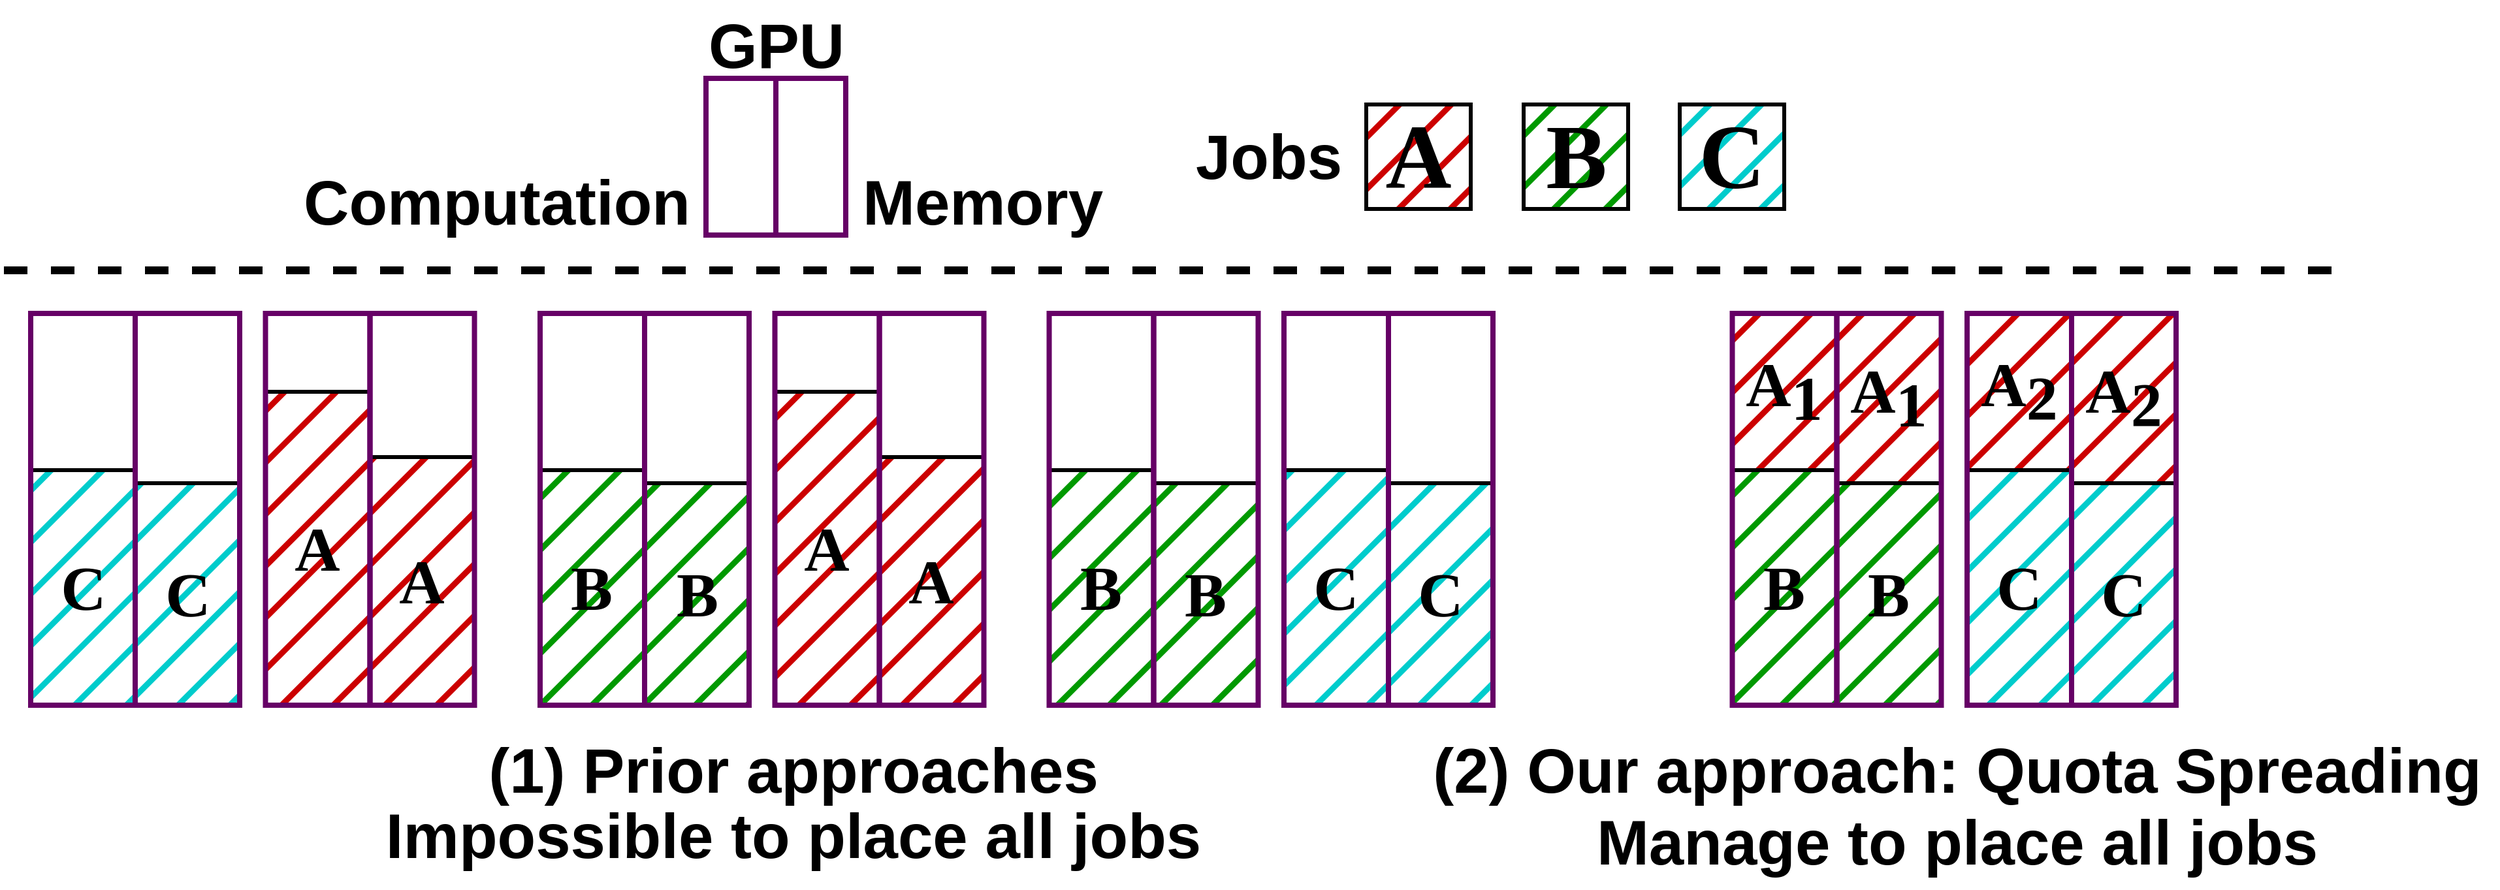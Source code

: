 <mxfile version="20.2.3" type="device"><diagram id="xJNNfhWkf0cwD8vP5buT" name="第 1 页"><mxGraphModel dx="1814" dy="1893" grid="1" gridSize="10" guides="1" tooltips="1" connect="1" arrows="1" fold="1" page="1" pageScale="1" pageWidth="827" pageHeight="1169" math="0" shadow="0"><root><mxCell id="0"/><mxCell id="1" parent="0"/><mxCell id="_TA8JPhYaa3A-LEilQ8c-11" value="&lt;font style=&quot;font-size: 48px;&quot;&gt;B&lt;/font&gt;" style="rounded=0;whiteSpace=wrap;html=1;strokeWidth=3;fillColor=#009900;fontColor=#000000;strokeColor=default;fillStyle=hatch;container=0;fontStyle=1;fontFamily=Arail;fontSize=48;gradientColor=none;" parent="1" vertex="1"><mxGeometry x="300.5" y="130" width="80" height="170" as="geometry"/></mxCell><mxCell id="_A11aGWJ0entV2lGWO5g-129" value="&lt;font style=&quot;font-size: 48px;&quot;&gt;C&lt;/font&gt;" style="rounded=0;whiteSpace=wrap;html=1;strokeWidth=3;fillColor=#00CCCC;fontColor=#000000;strokeColor=default;fillStyle=hatch;container=0;fontStyle=1;fontFamily=Arail;fontSize=48;gradientColor=none;" parent="1" vertex="1"><mxGeometry x="-89.5" y="130" width="80" height="170" as="geometry"/></mxCell><mxCell id="_A11aGWJ0entV2lGWO5g-128" value="&lt;font style=&quot;font-size: 48px;&quot;&gt;C&lt;/font&gt;" style="rounded=0;whiteSpace=wrap;html=1;strokeWidth=3;fillColor=#00CCCC;fontColor=#000000;strokeColor=default;fillStyle=hatch;container=0;fontStyle=1;fontFamily=Arail;fontSize=48;gradientColor=none;" parent="1" vertex="1"><mxGeometry x="-169.5" y="120" width="80" height="180" as="geometry"/></mxCell><mxCell id="_A11aGWJ0entV2lGWO5g-85" value="&lt;font style=&quot;font-size: 48px;&quot;&gt;A&lt;/font&gt;" style="rounded=0;whiteSpace=wrap;html=1;strokeWidth=3;fillColor=#CC0000;fontColor=#000000;strokeColor=default;fillStyle=hatch;container=0;fontStyle=1;fontFamily=Arail;fontSize=48;gradientColor=none;" parent="1" vertex="1"><mxGeometry x="10.25" y="60" width="80" height="240" as="geometry"/></mxCell><mxCell id="_A11aGWJ0entV2lGWO5g-86" value="&lt;font style=&quot;font-size: 48px;&quot;&gt;A&lt;/font&gt;" style="rounded=0;whiteSpace=wrap;html=1;strokeWidth=3;fillColor=#CC0000;fontColor=#000000;strokeColor=default;fillStyle=hatch;container=0;fontStyle=1;fontFamily=Arail;fontSize=48;gradientColor=none;" parent="1" vertex="1"><mxGeometry x="90.25" y="110" width="80" height="190" as="geometry"/></mxCell><mxCell id="_TA8JPhYaa3A-LEilQ8c-15" value="&lt;font style=&quot;font-size: 48px;&quot;&gt;A&lt;/font&gt;" style="rounded=0;whiteSpace=wrap;html=1;strokeWidth=3;fillColor=#CC0000;fontColor=#000000;strokeColor=default;fillStyle=hatch;container=0;fontStyle=1;fontFamily=Arail;fontSize=48;gradientColor=none;" parent="1" vertex="1"><mxGeometry x="480.25" y="110" width="80" height="190" as="geometry"/></mxCell><mxCell id="_TA8JPhYaa3A-LEilQ8c-14" value="&lt;font style=&quot;font-size: 48px;&quot;&gt;A&lt;/font&gt;" style="rounded=0;whiteSpace=wrap;html=1;strokeWidth=3;fillColor=#CC0000;fontColor=#000000;strokeColor=default;fillStyle=hatch;container=0;fontStyle=1;fontFamily=Arail;fontSize=48;gradientColor=none;" parent="1" vertex="1"><mxGeometry x="400.25" y="60" width="80" height="240" as="geometry"/></mxCell><mxCell id="_TA8JPhYaa3A-LEilQ8c-10" value="&lt;font style=&quot;font-size: 48px;&quot;&gt;B&lt;/font&gt;" style="rounded=0;whiteSpace=wrap;html=1;strokeWidth=3;fillColor=#009900;fontColor=#000000;strokeColor=default;fillStyle=hatch;container=0;fontStyle=1;fontFamily=Arail;fontSize=48;gradientColor=none;" parent="1" vertex="1"><mxGeometry x="220" y="120" width="80" height="180" as="geometry"/></mxCell><mxCell id="_TA8JPhYaa3A-LEilQ8c-25" value="&lt;font style=&quot;font-size: 48px;&quot;&gt;B&lt;/font&gt;" style="rounded=0;whiteSpace=wrap;html=1;strokeWidth=3;fillColor=#009900;fontColor=#000000;strokeColor=default;fillStyle=hatch;container=0;fontStyle=1;fontFamily=Arail;fontSize=48;gradientColor=none;" parent="1" vertex="1"><mxGeometry x="690.25" y="130" width="80" height="170" as="geometry"/></mxCell><mxCell id="_TA8JPhYaa3A-LEilQ8c-24" value="&lt;font style=&quot;font-size: 48px;&quot;&gt;B&lt;/font&gt;" style="rounded=0;whiteSpace=wrap;html=1;strokeWidth=3;fillColor=#009900;fontColor=#000000;strokeColor=default;fillStyle=hatch;container=0;fontStyle=1;fontFamily=Arail;fontSize=48;gradientColor=none;" parent="1" vertex="1"><mxGeometry x="610" y="120" width="80" height="180" as="geometry"/></mxCell><mxCell id="_TA8JPhYaa3A-LEilQ8c-39" value="&lt;font style=&quot;font-size: 48px;&quot;&gt;C&lt;/font&gt;" style="rounded=0;whiteSpace=wrap;html=1;strokeWidth=3;fillColor=#00CCCC;fontColor=#000000;strokeColor=default;fillStyle=hatch;container=0;fontStyle=1;fontFamily=Arail;fontSize=48;gradientColor=none;" parent="1" vertex="1"><mxGeometry x="870" y="130" width="80" height="170" as="geometry"/></mxCell><mxCell id="_TA8JPhYaa3A-LEilQ8c-18" value="&lt;font style=&quot;font-size: 48px;&quot;&gt;C&lt;/font&gt;" style="rounded=0;whiteSpace=wrap;html=1;strokeWidth=3;fillColor=#00CCCC;fontColor=#000000;strokeColor=default;fillStyle=hatch;container=0;fontStyle=1;fontFamily=Arail;fontSize=48;gradientColor=none;" parent="1" vertex="1"><mxGeometry x="790" y="120" width="80" height="180" as="geometry"/></mxCell><mxCell id="_TA8JPhYaa3A-LEilQ8c-29" value="&lt;font style=&quot;font-size: 48px;&quot;&gt;C&lt;/font&gt;" style="rounded=0;whiteSpace=wrap;html=1;strokeWidth=3;fillColor=#00CCCC;fontColor=#000000;strokeColor=default;fillStyle=hatch;container=0;fontStyle=1;fontFamily=Arail;fontSize=48;gradientColor=none;" parent="1" vertex="1"><mxGeometry x="1313" y="120" width="80" height="180" as="geometry"/></mxCell><mxCell id="_TA8JPhYaa3A-LEilQ8c-36" value="&lt;font style=&quot;font-size: 48px;&quot;&gt;A&lt;sub style=&quot;font-size: 48px;&quot;&gt;2&lt;/sub&gt;&lt;/font&gt;" style="rounded=0;whiteSpace=wrap;html=1;strokeWidth=3;fillColor=#CC0000;fontColor=#000000;strokeColor=default;fillStyle=hatch;container=0;fontStyle=1;fontFamily=Arail;fontSize=48;gradientColor=none;" parent="1" vertex="1"><mxGeometry x="1313" width="80" height="120" as="geometry"/></mxCell><mxCell id="_TA8JPhYaa3A-LEilQ8c-32" value="&lt;font style=&quot;font-size: 48px;&quot;&gt;B&lt;/font&gt;" style="rounded=0;whiteSpace=wrap;html=1;strokeWidth=3;fillColor=#009900;fontColor=#000000;strokeColor=default;fillStyle=hatch;container=0;fontStyle=1;fontFamily=Arail;fontSize=48;gradientColor=none;" parent="1" vertex="1"><mxGeometry x="1133" y="120" width="80" height="180" as="geometry"/></mxCell><mxCell id="_TA8JPhYaa3A-LEilQ8c-35" value="&lt;font style=&quot;font-size: 48px;&quot;&gt;A&lt;sub style=&quot;font-size: 48px;&quot;&gt;1&lt;/sub&gt;&lt;/font&gt;" style="rounded=0;whiteSpace=wrap;html=1;strokeWidth=3;fillColor=#CC0000;fontColor=#000000;strokeColor=default;fillStyle=hatch;container=0;fontStyle=1;fontFamily=Arail;fontSize=48;gradientColor=none;" parent="1" vertex="1"><mxGeometry x="1133" width="80" height="120" as="geometry"/></mxCell><mxCell id="_TA8JPhYaa3A-LEilQ8c-37" value="&lt;font style=&quot;font-size: 48px;&quot;&gt;A&lt;sub style=&quot;font-size: 48px;&quot;&gt;1&lt;/sub&gt;&lt;/font&gt;" style="rounded=0;whiteSpace=wrap;html=1;strokeWidth=3;fillColor=#CC0000;fontColor=#000000;strokeColor=default;fillStyle=hatch;container=0;fontStyle=1;fontFamily=Arail;fontSize=48;gradientColor=none;" parent="1" vertex="1"><mxGeometry x="1213" width="80" height="130" as="geometry"/></mxCell><mxCell id="_TA8JPhYaa3A-LEilQ8c-33" value="&lt;font style=&quot;font-size: 48px;&quot;&gt;B&lt;/font&gt;" style="rounded=0;whiteSpace=wrap;html=1;strokeWidth=3;fillColor=#009900;fontColor=#000000;strokeColor=default;fillStyle=hatch;container=0;fontStyle=1;fontFamily=Arail;fontSize=48;gradientColor=none;" parent="1" vertex="1"><mxGeometry x="1213" y="130" width="80" height="170" as="geometry"/></mxCell><mxCell id="_TA8JPhYaa3A-LEilQ8c-38" value="&lt;font style=&quot;font-size: 48px;&quot;&gt;A&lt;sub style=&quot;font-size: 48px;&quot;&gt;2&lt;/sub&gt;&lt;/font&gt;" style="rounded=0;whiteSpace=wrap;html=1;strokeWidth=3;fillColor=#CC0000;fontColor=#000000;strokeColor=default;fillStyle=hatch;container=0;fontStyle=1;fontFamily=Arail;fontSize=48;gradientColor=none;" parent="1" vertex="1"><mxGeometry x="1393" width="80" height="130" as="geometry"/></mxCell><mxCell id="_TA8JPhYaa3A-LEilQ8c-30" value="&lt;font style=&quot;font-size: 48px;&quot;&gt;C&lt;/font&gt;" style="rounded=0;whiteSpace=wrap;html=1;strokeWidth=3;fillColor=#00CCCC;fontColor=#000000;strokeColor=default;fillStyle=hatch;container=0;fontStyle=1;fontFamily=Arail;fontSize=48;gradientColor=none;" parent="1" vertex="1"><mxGeometry x="1393" y="130" width="80" height="170" as="geometry"/></mxCell><mxCell id="_TA8JPhYaa3A-LEilQ8c-27" value="" style="rounded=0;whiteSpace=wrap;html=1;strokeWidth=4;fillColor=none;strokeColor=#660066;" parent="1" vertex="1"><mxGeometry x="1213.25" width="80" height="300" as="geometry"/></mxCell><mxCell id="_TA8JPhYaa3A-LEilQ8c-26" value="" style="rounded=0;whiteSpace=wrap;html=1;strokeWidth=4;fillColor=none;strokeColor=#660066;" parent="1" vertex="1"><mxGeometry x="1313" width="80" height="300" as="geometry"/></mxCell><mxCell id="_TA8JPhYaa3A-LEilQ8c-28" value="" style="rounded=0;whiteSpace=wrap;html=1;strokeWidth=4;fillColor=none;strokeColor=#660066;" parent="1" vertex="1"><mxGeometry x="1133.25" width="80" height="300" as="geometry"/></mxCell><mxCell id="_TA8JPhYaa3A-LEilQ8c-20" value="" style="rounded=0;whiteSpace=wrap;html=1;strokeWidth=4;fillColor=none;strokeColor=#660066;" parent="1" vertex="1"><mxGeometry x="870" width="80" height="300" as="geometry"/></mxCell><mxCell id="_TA8JPhYaa3A-LEilQ8c-21" value="" style="rounded=0;whiteSpace=wrap;html=1;strokeWidth=4;fillColor=none;strokeColor=#660066;" parent="1" vertex="1"><mxGeometry x="790" width="80" height="300" as="geometry"/></mxCell><mxCell id="_TA8JPhYaa3A-LEilQ8c-16" value="" style="rounded=0;whiteSpace=wrap;html=1;strokeWidth=4;fillColor=none;strokeColor=#660066;" parent="1" vertex="1"><mxGeometry x="690.25" width="80" height="300" as="geometry"/></mxCell><mxCell id="_TA8JPhYaa3A-LEilQ8c-17" value="" style="rounded=0;whiteSpace=wrap;html=1;strokeWidth=4;fillColor=none;strokeColor=#660066;" parent="1" vertex="1"><mxGeometry x="610.25" width="80" height="300" as="geometry"/></mxCell><mxCell id="_TA8JPhYaa3A-LEilQ8c-9" value="" style="rounded=0;whiteSpace=wrap;html=1;strokeWidth=4;fillColor=none;strokeColor=#660066;" parent="1" vertex="1"><mxGeometry x="220.5" width="80" height="300" as="geometry"/></mxCell><mxCell id="_TA8JPhYaa3A-LEilQ8c-13" value="" style="rounded=0;whiteSpace=wrap;html=1;strokeWidth=4;fillColor=none;strokeColor=#660066;" parent="1" vertex="1"><mxGeometry x="400.25" width="80" height="300" as="geometry"/></mxCell><mxCell id="_TA8JPhYaa3A-LEilQ8c-12" value="" style="rounded=0;whiteSpace=wrap;html=1;strokeWidth=4;fillColor=none;strokeColor=#660066;" parent="1" vertex="1"><mxGeometry x="480.25" width="80" height="300" as="geometry"/></mxCell><mxCell id="_TA8JPhYaa3A-LEilQ8c-8" value="" style="rounded=0;whiteSpace=wrap;html=1;strokeWidth=4;fillColor=none;strokeColor=#660066;" parent="1" vertex="1"><mxGeometry x="300.5" width="80" height="300" as="geometry"/></mxCell><mxCell id="_A11aGWJ0entV2lGWO5g-52" value="" style="rounded=0;whiteSpace=wrap;html=1;strokeWidth=4;fillColor=none;strokeColor=#660066;" parent="1" vertex="1"><mxGeometry x="90.25" width="80" height="300" as="geometry"/></mxCell><mxCell id="_A11aGWJ0entV2lGWO5g-53" value="" style="rounded=0;whiteSpace=wrap;html=1;strokeWidth=4;fillColor=none;strokeColor=#660066;" parent="1" vertex="1"><mxGeometry x="10.25" width="80" height="300" as="geometry"/></mxCell><mxCell id="_A11aGWJ0entV2lGWO5g-37" value="" style="rounded=0;whiteSpace=wrap;html=1;strokeWidth=4;fillColor=none;strokeColor=#660066;" parent="1" vertex="1"><mxGeometry x="-89.5" y="-8.882e-16" width="80" height="300" as="geometry"/></mxCell><mxCell id="_A11aGWJ0entV2lGWO5g-38" value="" style="rounded=0;whiteSpace=wrap;html=1;strokeWidth=4;fillColor=none;strokeColor=#660066;" parent="1" vertex="1"><mxGeometry x="-169.5" width="80" height="300" as="geometry"/></mxCell><mxCell id="_TA8JPhYaa3A-LEilQ8c-31" value="" style="rounded=0;whiteSpace=wrap;html=1;strokeWidth=4;fillColor=none;strokeColor=#660066;" parent="1" vertex="1"><mxGeometry x="1393" width="80" height="300" as="geometry"/></mxCell><mxCell id="_A11aGWJ0entV2lGWO5g-25" value="" style="endArrow=none;dashed=1;html=1;rounded=0;fontSize=70;strokeColor=#000000;strokeWidth=6;" parent="1" edge="1"><mxGeometry width="50" height="50" relative="1" as="geometry"><mxPoint x="-190" y="-33" as="sourcePoint"/><mxPoint x="1600" y="-33" as="targetPoint"/></mxGeometry></mxCell><mxCell id="_A11aGWJ0entV2lGWO5g-26" value="Jobs" style="text;html=1;align=center;verticalAlign=middle;resizable=0;points=[];autosize=1;strokeColor=none;fillColor=none;fontSize=48;fontStyle=1" parent="1" vertex="1"><mxGeometry x="707.5" y="-155.0" width="140" height="70" as="geometry"/></mxCell><mxCell id="_A11aGWJ0entV2lGWO5g-27" value="&lt;font style=&quot;font-size: 70px;&quot;&gt;A&lt;/font&gt;" style="rounded=0;whiteSpace=wrap;html=1;strokeWidth=3;fillColor=#CC0000;fontColor=#000000;strokeColor=default;fillStyle=hatch;container=0;fontStyle=1;fontFamily=Arail;fontSize=70;labelBorderColor=none;" parent="1" vertex="1"><mxGeometry x="853" y="-160.0" width="80" height="80" as="geometry"/></mxCell><mxCell id="_A11aGWJ0entV2lGWO5g-28" value="&lt;font style=&quot;font-size: 70px;&quot;&gt;B&lt;/font&gt;" style="rounded=0;whiteSpace=wrap;html=1;strokeWidth=3;fillColor=#009900;fontColor=#000000;strokeColor=default;fillStyle=hatch;container=0;fontStyle=1;fontFamily=Arail;fontSize=70;" parent="1" vertex="1"><mxGeometry x="973.5" y="-160.0" width="80" height="80" as="geometry"/></mxCell><mxCell id="_A11aGWJ0entV2lGWO5g-29" value="&lt;font style=&quot;font-size: 48px;&quot;&gt;(1) Prior approaches&lt;br style=&quot;font-size: 48px;&quot;&gt;&lt;/font&gt;" style="text;html=1;align=center;verticalAlign=middle;resizable=0;points=[];autosize=1;strokeColor=none;fillColor=none;fontStyle=1;fontSize=48;" parent="1" vertex="1"><mxGeometry x="169" y="315.0" width="490" height="70" as="geometry"/></mxCell><mxCell id="_A11aGWJ0entV2lGWO5g-30" value="&lt;font style=&quot;font-size: 70px;&quot;&gt;C&lt;/font&gt;" style="rounded=0;whiteSpace=wrap;html=1;strokeWidth=3;fillColor=#00CCCC;fontColor=#000000;strokeColor=default;fillStyle=hatch;container=0;fontStyle=1;fontFamily=Arail;fontSize=70;" parent="1" vertex="1"><mxGeometry x="1093.0" y="-160.0" width="80" height="80" as="geometry"/></mxCell><mxCell id="_A11aGWJ0entV2lGWO5g-31" value="GPU" style="text;html=1;align=center;verticalAlign=middle;resizable=0;points=[];autosize=1;strokeColor=none;fillColor=none;fontSize=48;fontStyle=1" parent="1" vertex="1"><mxGeometry x="335.999" y="-239.999" width="130" height="70" as="geometry"/></mxCell><mxCell id="_A11aGWJ0entV2lGWO5g-50" value="Computation" style="text;html=1;align=center;verticalAlign=middle;resizable=0;points=[];autosize=1;strokeColor=none;fillColor=none;fontSize=48;fontStyle=1" parent="1" vertex="1"><mxGeometry x="27.499" y="-119.999" width="320" height="70" as="geometry"/></mxCell><mxCell id="_A11aGWJ0entV2lGWO5g-51" value="Memory&lt;br style=&quot;font-size: 48px;&quot;&gt;" style="text;html=1;align=center;verticalAlign=middle;resizable=0;points=[];autosize=1;strokeColor=none;fillColor=none;fontSize=48;fontStyle=1" parent="1" vertex="1"><mxGeometry x="454.499" y="-119.999" width="210" height="70" as="geometry"/></mxCell><mxCell id="_A11aGWJ0entV2lGWO5g-141" value="&lt;font style=&quot;font-size: 48px;&quot;&gt;(2) Our approach:&amp;nbsp;&lt;/font&gt;&lt;span style=&quot;font-size: 48px;&quot;&gt;Quota Spreading&lt;/span&gt;" style="text;html=1;align=center;verticalAlign=middle;resizable=0;points=[];autosize=1;strokeColor=none;fillColor=none;fontStyle=1;fontSize=48;" parent="1" vertex="1"><mxGeometry x="890" y="315.0" width="830" height="70" as="geometry"/></mxCell><mxCell id="_TA8JPhYaa3A-LEilQ8c-1" value="" style="group" parent="1" vertex="1" connectable="0"><mxGeometry x="347.5" y="-180" width="107" height="120" as="geometry"/></mxCell><mxCell id="_A11aGWJ0entV2lGWO5g-32" value="" style="rounded=0;whiteSpace=wrap;html=1;strokeWidth=4;fillColor=none;strokeColor=#660066;" parent="_TA8JPhYaa3A-LEilQ8c-1" vertex="1"><mxGeometry width="53.5" height="120" as="geometry"/></mxCell><mxCell id="_A11aGWJ0entV2lGWO5g-49" value="" style="rounded=0;whiteSpace=wrap;html=1;strokeWidth=4;fillColor=none;strokeColor=#660066;" parent="_TA8JPhYaa3A-LEilQ8c-1" vertex="1"><mxGeometry x="53.5" width="53.5" height="120" as="geometry"/></mxCell><mxCell id="_TA8JPhYaa3A-LEilQ8c-34" value="&lt;font style=&quot;font-size: 48px;&quot;&gt;Impossible to place all jobs&lt;br style=&quot;font-size: 48px;&quot;&gt;&lt;/font&gt;" style="text;html=1;align=center;verticalAlign=middle;resizable=0;points=[];autosize=1;strokeColor=none;fillColor=none;fontStyle=1;fontSize=48;" parent="1" vertex="1"><mxGeometry x="89" y="365.0" width="650" height="70" as="geometry"/></mxCell><mxCell id="_TA8JPhYaa3A-LEilQ8c-40" value="&lt;font style=&quot;font-size: 48px;&quot;&gt;Manage to place all jobs&lt;br style=&quot;font-size: 48px;&quot;&gt;&lt;/font&gt;" style="text;html=1;align=center;verticalAlign=middle;resizable=0;points=[];autosize=1;strokeColor=none;fillColor=none;fontStyle=1;fontSize=48;" parent="1" vertex="1"><mxGeometry x="1015" y="370.0" width="580" height="70" as="geometry"/></mxCell></root></mxGraphModel></diagram></mxfile>